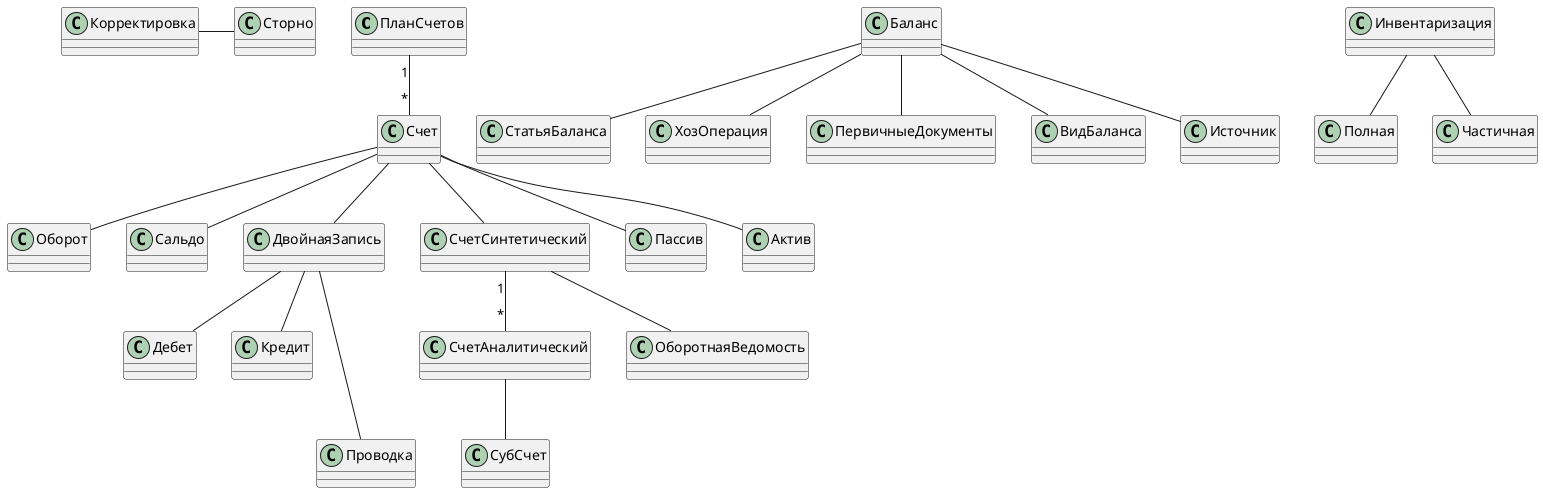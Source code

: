 @startuml
' car "1" *-- "many" wheel : contains, composition, owns
' garage o-- car : include, aggregation, has
' garage o-- tools: aggregation
' car ..> fuel: uses, dependency
' car --> road: order, direct association
' car <|-- audi: Extension, inheritance
' driver - car : association, drives >

ПланСчетов "1" -- "*" Счет

' оборос сумма операций по Дебет и Кредит
Счет -- Оборот
' Сальдо - Остаток на отчетный период
Счет -- Сальдо

Счет -- ДвойнаяЗапись
' корреспонденция счетов
ДвойнаяЗапись -- Дебет
ДвойнаяЗапись -- Кредит
' с суммой
ДвойнаяЗапись --- Проводка

Счет -- СчетСинтетический
СчетСинтетический "1" -- "*" СчетАналитический
СчетАналитический -- СубСчет
СчетСинтетический -- ОборотнаяВедомость
Счет -- Пассив
Счет -- Актив

Корректировка - Сторно

Баланс -- СтатьяБаланса
Баланс -- ХозОперация
Баланс -- ПервичныеДокументы
Баланс -- ВидБаланса
Баланс -- Источник

Инвентаризация -- Полная
Инвентаризация -- Частичная
@enduml